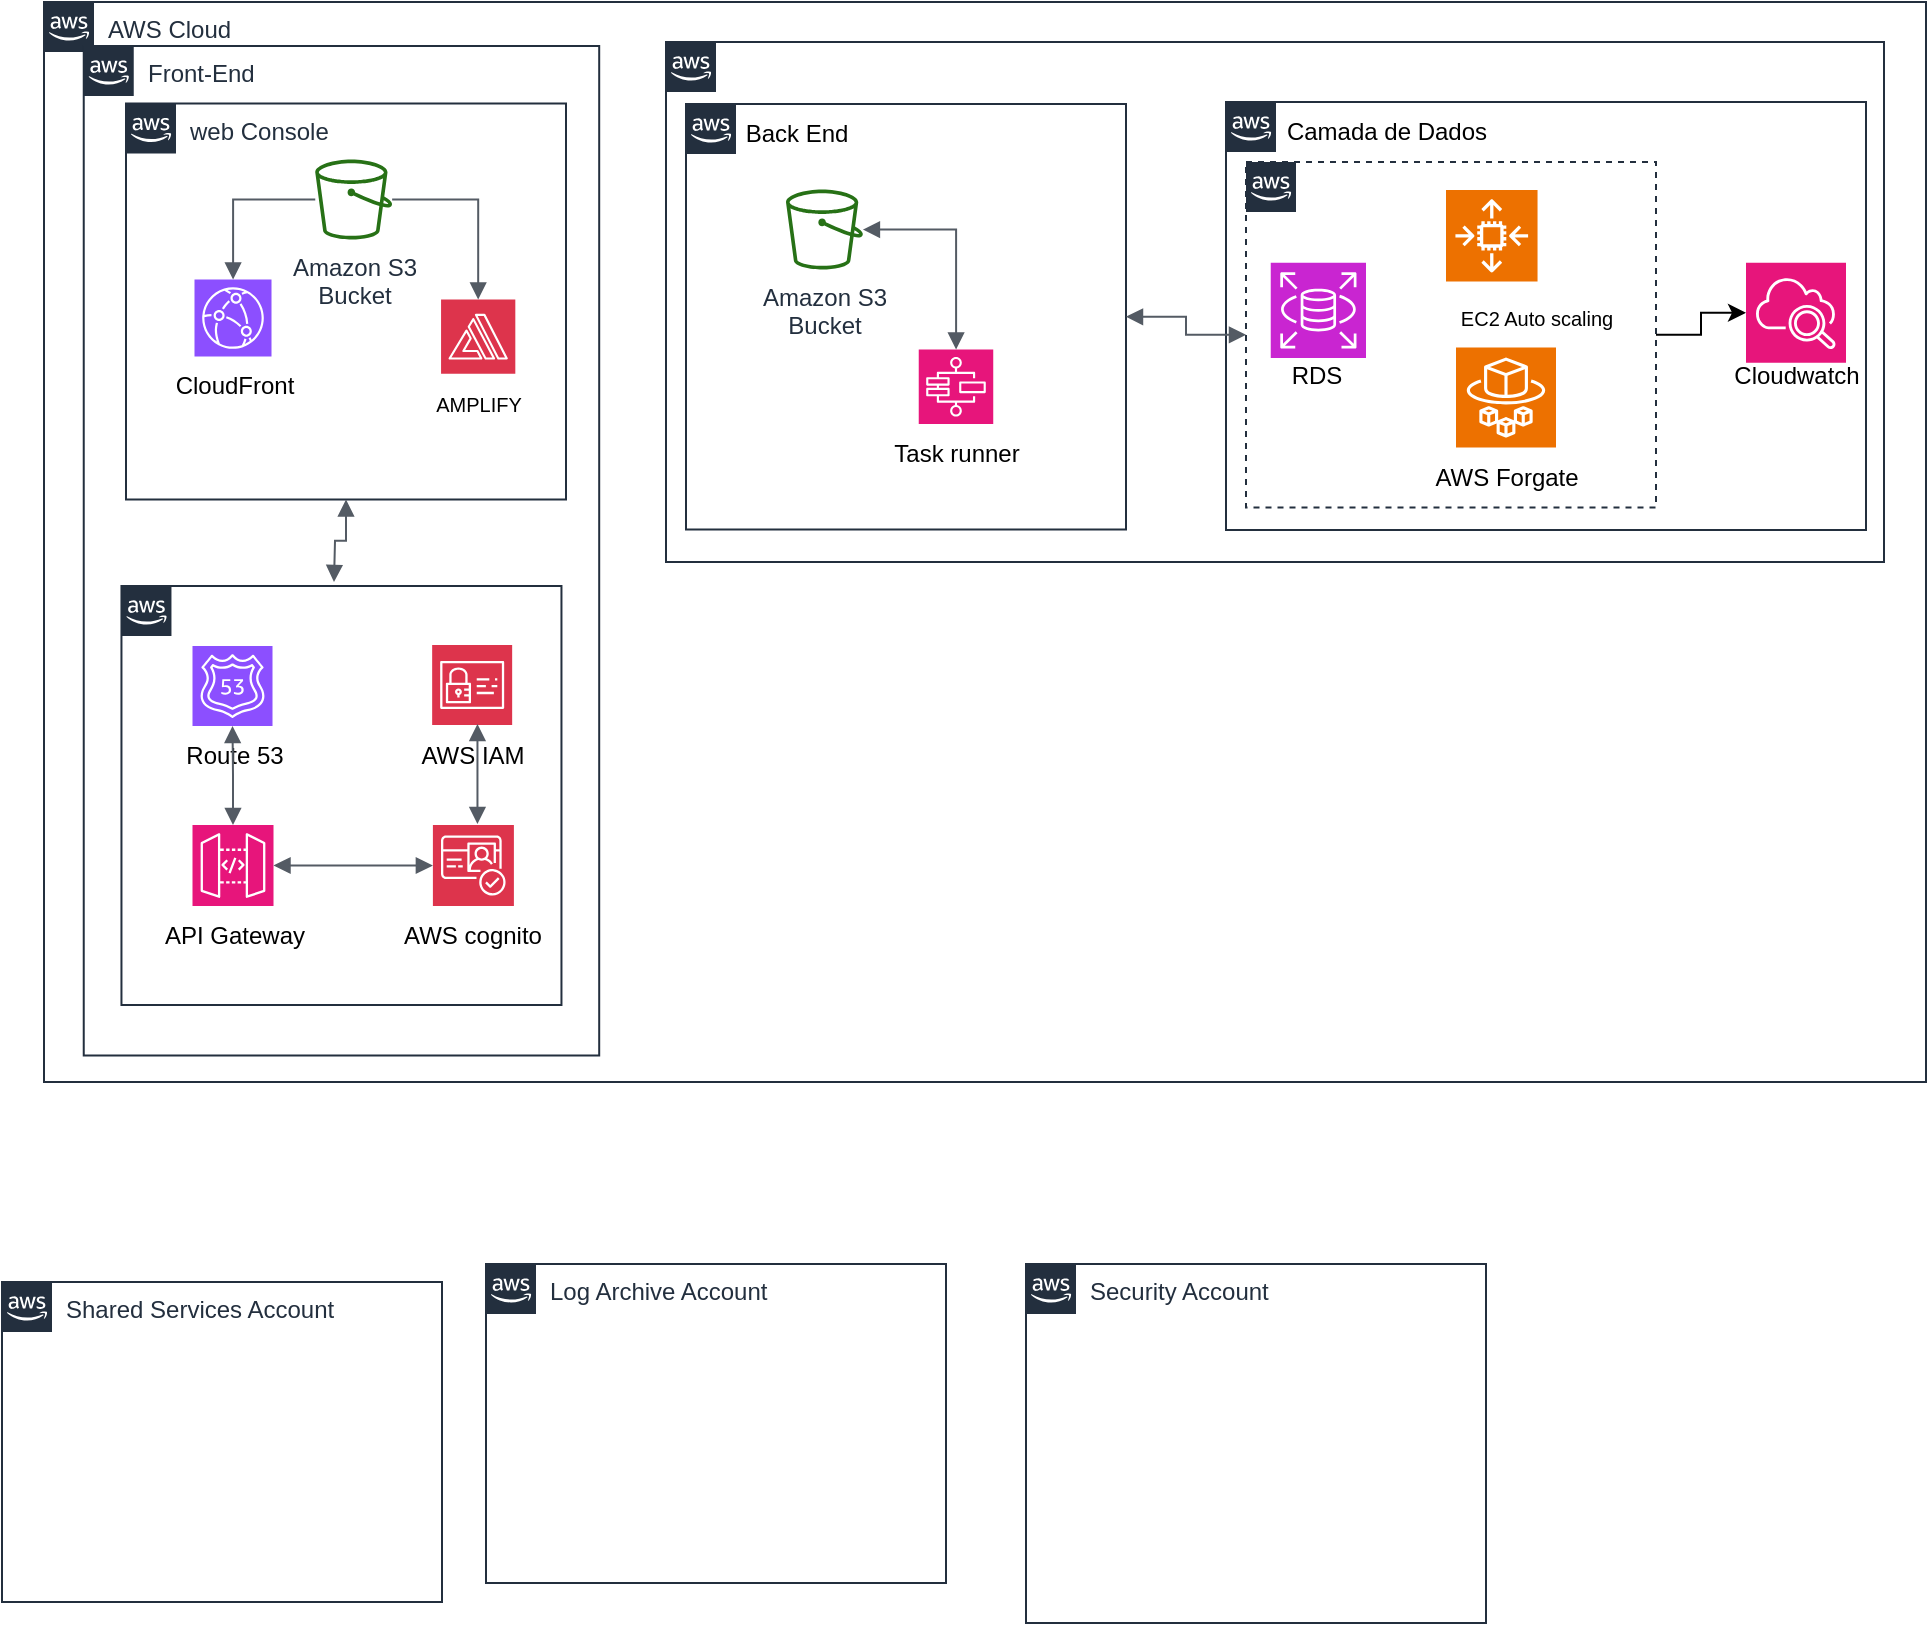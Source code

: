 <mxfile version="25.0.3">
  <diagram id="Ht1M8jgEwFfnCIfOTk4-" name="Page-1">
    <mxGraphModel dx="880" dy="1261" grid="1" gridSize="10" guides="1" tooltips="1" connect="1" arrows="1" fold="1" page="1" pageScale="1" pageWidth="1169" pageHeight="827" math="0" shadow="0">
      <root>
        <mxCell id="0" />
        <mxCell id="1" parent="0" />
        <mxCell id="UEzPUAAOIrF-is8g5C7q-176" value="Shared Services Account" style="points=[[0,0],[0.25,0],[0.5,0],[0.75,0],[1,0],[1,0.25],[1,0.5],[1,0.75],[1,1],[0.75,1],[0.5,1],[0.25,1],[0,1],[0,0.75],[0,0.5],[0,0.25]];outlineConnect=0;gradientColor=none;html=1;whiteSpace=wrap;fontSize=12;fontStyle=0;shape=mxgraph.aws4.group;grIcon=mxgraph.aws4.group_aws_cloud_alt;strokeColor=#232F3E;fillColor=none;verticalAlign=top;align=left;spacingLeft=30;fontColor=#232F3E;dashed=0;labelBackgroundColor=#ffffff;container=1;pointerEvents=0;collapsible=0;recursiveResize=0;" parent="1" vertex="1">
          <mxGeometry x="198" y="-170" width="220" height="160" as="geometry" />
        </mxCell>
        <mxCell id="UEzPUAAOIrF-is8g5C7q-185" value="Log Archive Account" style="points=[[0,0],[0.25,0],[0.5,0],[0.75,0],[1,0],[1,0.25],[1,0.5],[1,0.75],[1,1],[0.75,1],[0.5,1],[0.25,1],[0,1],[0,0.75],[0,0.5],[0,0.25]];outlineConnect=0;gradientColor=none;html=1;whiteSpace=wrap;fontSize=12;fontStyle=0;shape=mxgraph.aws4.group;grIcon=mxgraph.aws4.group_aws_cloud_alt;strokeColor=#232F3E;fillColor=none;verticalAlign=top;align=left;spacingLeft=30;fontColor=#232F3E;dashed=0;labelBackgroundColor=#ffffff;container=1;pointerEvents=0;collapsible=0;recursiveResize=0;" parent="1" vertex="1">
          <mxGeometry x="440" y="-179" width="230" height="159.5" as="geometry" />
        </mxCell>
        <mxCell id="UEzPUAAOIrF-is8g5C7q-186" value="Security Account" style="points=[[0,0],[0.25,0],[0.5,0],[0.75,0],[1,0],[1,0.25],[1,0.5],[1,0.75],[1,1],[0.75,1],[0.5,1],[0.25,1],[0,1],[0,0.75],[0,0.5],[0,0.25]];outlineConnect=0;gradientColor=none;html=1;whiteSpace=wrap;fontSize=12;fontStyle=0;shape=mxgraph.aws4.group;grIcon=mxgraph.aws4.group_aws_cloud_alt;strokeColor=#232F3E;fillColor=none;verticalAlign=top;align=left;spacingLeft=30;fontColor=#232F3E;dashed=0;labelBackgroundColor=#ffffff;container=1;pointerEvents=0;collapsible=0;recursiveResize=0;" parent="1" vertex="1">
          <mxGeometry x="710" y="-179" width="230" height="179.5" as="geometry" />
        </mxCell>
        <mxCell id="UEzPUAAOIrF-is8g5C7q-175" value="AWS Cloud" style="points=[[0,0],[0.25,0],[0.5,0],[0.75,0],[1,0],[1,0.25],[1,0.5],[1,0.75],[1,1],[0.75,1],[0.5,1],[0.25,1],[0,1],[0,0.75],[0,0.5],[0,0.25]];outlineConnect=0;gradientColor=none;html=1;whiteSpace=wrap;fontSize=12;fontStyle=0;shape=mxgraph.aws4.group;grIcon=mxgraph.aws4.group_aws_cloud_alt;strokeColor=#232F3E;fillColor=none;verticalAlign=top;align=left;spacingLeft=30;fontColor=#232F3E;dashed=0;labelBackgroundColor=#ffffff;container=1;pointerEvents=0;collapsible=0;recursiveResize=0;" parent="1" vertex="1">
          <mxGeometry x="219" y="-810" width="941" height="540" as="geometry" />
        </mxCell>
        <mxCell id="GGta7rH64YQaAk88QWs_-3" value="" style="group" vertex="1" connectable="0" parent="UEzPUAAOIrF-is8g5C7q-175">
          <mxGeometry x="181" y="138.75" width="88.75" height="110" as="geometry" />
        </mxCell>
        <mxCell id="GGta7rH64YQaAk88QWs_-23" value="web Console" style="points=[[0,0],[0.25,0],[0.5,0],[0.75,0],[1,0],[1,0.25],[1,0.5],[1,0.75],[1,1],[0.75,1],[0.5,1],[0.25,1],[0,1],[0,0.75],[0,0.5],[0,0.25]];outlineConnect=0;gradientColor=none;html=1;whiteSpace=wrap;fontSize=12;fontStyle=0;shape=mxgraph.aws4.group;grIcon=mxgraph.aws4.group_aws_cloud_alt;strokeColor=#232F3E;fillColor=none;verticalAlign=top;align=left;spacingLeft=30;fontColor=#232F3E;dashed=0;labelBackgroundColor=#ffffff;container=1;pointerEvents=0;collapsible=0;recursiveResize=0;" vertex="1" parent="GGta7rH64YQaAk88QWs_-3">
          <mxGeometry x="-140" y="-88" width="220" height="198" as="geometry" />
        </mxCell>
        <mxCell id="UEzPUAAOIrF-is8g5C7q-177" value="Amazon S3&lt;br&gt;Bucket&lt;br&gt;" style="outlineConnect=0;fontColor=#232F3E;gradientColor=none;fillColor=#277116;strokeColor=none;dashed=0;verticalLabelPosition=bottom;verticalAlign=top;align=center;html=1;fontSize=12;fontStyle=0;aspect=fixed;pointerEvents=1;shape=mxgraph.aws4.bucket;labelBackgroundColor=#ffffff;" parent="GGta7rH64YQaAk88QWs_-23" vertex="1">
          <mxGeometry x="94.62" y="28" width="38.46" height="40" as="geometry" />
        </mxCell>
        <mxCell id="GGta7rH64YQaAk88QWs_-26" value="" style="group" vertex="1" connectable="0" parent="GGta7rH64YQaAk88QWs_-3">
          <mxGeometry x="1.1" y="10" width="70" height="67.13" as="geometry" />
        </mxCell>
        <mxCell id="GGta7rH64YQaAk88QWs_-1" value="" style="sketch=0;points=[[0,0,0],[0.25,0,0],[0.5,0,0],[0.75,0,0],[1,0,0],[0,1,0],[0.25,1,0],[0.5,1,0],[0.75,1,0],[1,1,0],[0,0.25,0],[0,0.5,0],[0,0.75,0],[1,0.25,0],[1,0.5,0],[1,0.75,0]];outlineConnect=0;fontColor=#232F3E;fillColor=#DD344C;strokeColor=#ffffff;dashed=0;verticalLabelPosition=bottom;verticalAlign=top;align=center;html=1;fontSize=12;fontStyle=0;aspect=fixed;shape=mxgraph.aws4.resourceIcon;resIcon=mxgraph.aws4.amplify;" vertex="1" parent="GGta7rH64YQaAk88QWs_-26">
          <mxGeometry x="16.43" width="37.13" height="37.13" as="geometry" />
        </mxCell>
        <mxCell id="GGta7rH64YQaAk88QWs_-2" value="&lt;font style=&quot;vertical-align: inherit;&quot;&gt;&lt;font style=&quot;vertical-align: inherit; font-size: 10px;&quot;&gt;AMPLIFY&lt;/font&gt;&lt;/font&gt;" style="text;html=1;align=center;verticalAlign=middle;resizable=0;points=[];autosize=1;strokeColor=none;fillColor=none;" vertex="1" parent="GGta7rH64YQaAk88QWs_-26">
          <mxGeometry y="37.13" width="70" height="30" as="geometry" />
        </mxCell>
        <mxCell id="GGta7rH64YQaAk88QWs_-39" value="" style="edgeStyle=orthogonalEdgeStyle;html=1;endArrow=block;elbow=vertical;startArrow=none;endFill=1;strokeColor=#545B64;rounded=0;entryX=0.5;entryY=0;entryDx=0;entryDy=0;entryPerimeter=0;" edge="1" parent="GGta7rH64YQaAk88QWs_-3" source="UEzPUAAOIrF-is8g5C7q-177" target="GGta7rH64YQaAk88QWs_-1">
          <mxGeometry width="100" relative="1" as="geometry">
            <mxPoint x="30" y="60" as="sourcePoint" />
            <mxPoint x="130" y="60" as="targetPoint" />
          </mxGeometry>
        </mxCell>
        <mxCell id="GGta7rH64YQaAk88QWs_-21" value="" style="group" vertex="1" connectable="0" parent="UEzPUAAOIrF-is8g5C7q-175">
          <mxGeometry x="54.5" y="138.75" width="80" height="68.5" as="geometry" />
        </mxCell>
        <mxCell id="GGta7rH64YQaAk88QWs_-27" value="" style="group" vertex="1" connectable="0" parent="GGta7rH64YQaAk88QWs_-21">
          <mxGeometry width="80" height="68.5" as="geometry" />
        </mxCell>
        <mxCell id="GGta7rH64YQaAk88QWs_-16" value="" style="sketch=0;points=[[0,0,0],[0.25,0,0],[0.5,0,0],[0.75,0,0],[1,0,0],[0,1,0],[0.25,1,0],[0.5,1,0],[0.75,1,0],[1,1,0],[0,0.25,0],[0,0.5,0],[0,0.75,0],[1,0.25,0],[1,0.5,0],[1,0.75,0]];outlineConnect=0;fontColor=#232F3E;fillColor=#8C4FFF;strokeColor=#ffffff;dashed=0;verticalLabelPosition=bottom;verticalAlign=top;align=center;html=1;fontSize=12;fontStyle=0;aspect=fixed;shape=mxgraph.aws4.resourceIcon;resIcon=mxgraph.aws4.cloudfront;" vertex="1" parent="GGta7rH64YQaAk88QWs_-27">
          <mxGeometry x="20.75" width="38.5" height="38.5" as="geometry" />
        </mxCell>
        <mxCell id="GGta7rH64YQaAk88QWs_-20" value="CloudFront" style="text;html=1;align=center;verticalAlign=middle;resizable=0;points=[];autosize=1;strokeColor=none;fillColor=none;" vertex="1" parent="GGta7rH64YQaAk88QWs_-27">
          <mxGeometry y="38.5" width="80" height="30" as="geometry" />
        </mxCell>
        <mxCell id="GGta7rH64YQaAk88QWs_-24" value="" style="group" vertex="1" connectable="0" parent="UEzPUAAOIrF-is8g5C7q-175">
          <mxGeometry x="38.73" y="292" width="240.0" height="234.75" as="geometry" />
        </mxCell>
        <mxCell id="GGta7rH64YQaAk88QWs_-6" value="" style="group" vertex="1" connectable="0" parent="GGta7rH64YQaAk88QWs_-24">
          <mxGeometry x="10.77" y="119.5" width="90" height="70.5" as="geometry" />
        </mxCell>
        <mxCell id="GGta7rH64YQaAk88QWs_-4" value="" style="sketch=0;points=[[0,0,0],[0.25,0,0],[0.5,0,0],[0.75,0,0],[1,0,0],[0,1,0],[0.25,1,0],[0.5,1,0],[0.75,1,0],[1,1,0],[0,0.25,0],[0,0.5,0],[0,0.75,0],[1,0.25,0],[1,0.5,0],[1,0.75,0]];outlineConnect=0;fontColor=#232F3E;fillColor=#E7157B;strokeColor=#ffffff;dashed=0;verticalLabelPosition=bottom;verticalAlign=top;align=center;html=1;fontSize=12;fontStyle=0;aspect=fixed;shape=mxgraph.aws4.resourceIcon;resIcon=mxgraph.aws4.api_gateway;" vertex="1" parent="GGta7rH64YQaAk88QWs_-6">
          <mxGeometry x="24.75" width="40.5" height="40.5" as="geometry" />
        </mxCell>
        <mxCell id="GGta7rH64YQaAk88QWs_-5" value="&lt;font style=&quot;vertical-align: inherit;&quot;&gt;&lt;font style=&quot;vertical-align: inherit;&quot;&gt;API Gateway&lt;/font&gt;&lt;/font&gt;" style="text;html=1;align=center;verticalAlign=middle;resizable=0;points=[];autosize=1;strokeColor=none;fillColor=none;" vertex="1" parent="GGta7rH64YQaAk88QWs_-6">
          <mxGeometry y="40.5" width="90" height="30" as="geometry" />
        </mxCell>
        <mxCell id="GGta7rH64YQaAk88QWs_-9" value="" style="group" vertex="1" connectable="0" parent="GGta7rH64YQaAk88QWs_-24">
          <mxGeometry x="130.35" y="119.5" width="90" height="70.5" as="geometry" />
        </mxCell>
        <mxCell id="GGta7rH64YQaAk88QWs_-7" value="" style="sketch=0;points=[[0,0,0],[0.25,0,0],[0.5,0,0],[0.75,0,0],[1,0,0],[0,1,0],[0.25,1,0],[0.5,1,0],[0.75,1,0],[1,1,0],[0,0.25,0],[0,0.5,0],[0,0.75,0],[1,0.25,0],[1,0.5,0],[1,0.75,0]];outlineConnect=0;fontColor=#232F3E;fillColor=#DD344C;strokeColor=#ffffff;dashed=0;verticalLabelPosition=bottom;verticalAlign=top;align=center;html=1;fontSize=12;fontStyle=0;aspect=fixed;shape=mxgraph.aws4.resourceIcon;resIcon=mxgraph.aws4.cognito;" vertex="1" parent="GGta7rH64YQaAk88QWs_-9">
          <mxGeometry x="25.37" width="40.5" height="40.5" as="geometry" />
        </mxCell>
        <mxCell id="GGta7rH64YQaAk88QWs_-8" value="&lt;font style=&quot;vertical-align: inherit;&quot;&gt;&lt;font style=&quot;vertical-align: inherit;&quot;&gt;&lt;font style=&quot;vertical-align: inherit;&quot;&gt;&lt;font style=&quot;vertical-align: inherit;&quot;&gt;AWS cognito&lt;/font&gt;&lt;/font&gt;&lt;/font&gt;&lt;/font&gt;" style="text;html=1;align=center;verticalAlign=middle;resizable=0;points=[];autosize=1;strokeColor=none;fillColor=none;" vertex="1" parent="GGta7rH64YQaAk88QWs_-9">
          <mxGeometry y="40.5" width="90" height="30" as="geometry" />
        </mxCell>
        <mxCell id="GGta7rH64YQaAk88QWs_-12" value="" style="group" vertex="1" connectable="0" parent="GGta7rH64YQaAk88QWs_-24">
          <mxGeometry x="135.35" y="29.5" width="80" height="70" as="geometry" />
        </mxCell>
        <mxCell id="GGta7rH64YQaAk88QWs_-10" value="" style="sketch=0;points=[[0,0,0],[0.25,0,0],[0.5,0,0],[0.75,0,0],[1,0,0],[0,1,0],[0.25,1,0],[0.5,1,0],[0.75,1,0],[1,1,0],[0,0.25,0],[0,0.5,0],[0,0.75,0],[1,0.25,0],[1,0.5,0],[1,0.75,0]];outlineConnect=0;fontColor=#232F3E;fillColor=#DD344C;strokeColor=#ffffff;dashed=0;verticalLabelPosition=bottom;verticalAlign=top;align=center;html=1;fontSize=12;fontStyle=0;aspect=fixed;shape=mxgraph.aws4.resourceIcon;resIcon=mxgraph.aws4.identity_and_access_management;" vertex="1" parent="GGta7rH64YQaAk88QWs_-12">
          <mxGeometry x="20" width="40" height="40" as="geometry" />
        </mxCell>
        <mxCell id="GGta7rH64YQaAk88QWs_-11" value="AWS IAM" style="text;html=1;align=center;verticalAlign=middle;resizable=0;points=[];autosize=1;strokeColor=none;fillColor=none;" vertex="1" parent="GGta7rH64YQaAk88QWs_-12">
          <mxGeometry y="40" width="80" height="30" as="geometry" />
        </mxCell>
        <mxCell id="GGta7rH64YQaAk88QWs_-17" value="" style="sketch=0;points=[[0,0,0],[0.25,0,0],[0.5,0,0],[0.75,0,0],[1,0,0],[0,1,0],[0.25,1,0],[0.5,1,0],[0.75,1,0],[1,1,0],[0,0.25,0],[0,0.5,0],[0,0.75,0],[1,0.25,0],[1,0.5,0],[1,0.75,0]];outlineConnect=0;fontColor=#232F3E;fillColor=#8C4FFF;strokeColor=#ffffff;dashed=0;verticalLabelPosition=bottom;verticalAlign=top;align=center;html=1;fontSize=12;fontStyle=0;aspect=fixed;shape=mxgraph.aws4.resourceIcon;resIcon=mxgraph.aws4.route_53;" vertex="1" parent="GGta7rH64YQaAk88QWs_-24">
          <mxGeometry x="35.52" y="30" width="40" height="40" as="geometry" />
        </mxCell>
        <mxCell id="GGta7rH64YQaAk88QWs_-18" value="Route 53" style="text;html=1;align=center;verticalAlign=middle;resizable=0;points=[];autosize=1;strokeColor=none;fillColor=none;" vertex="1" parent="GGta7rH64YQaAk88QWs_-24">
          <mxGeometry x="20.77" y="69.5" width="70" height="30" as="geometry" />
        </mxCell>
        <mxCell id="GGta7rH64YQaAk88QWs_-22" value="" style="points=[[0,0],[0.25,0],[0.5,0],[0.75,0],[1,0],[1,0.25],[1,0.5],[1,0.75],[1,1],[0.75,1],[0.5,1],[0.25,1],[0,1],[0,0.75],[0,0.5],[0,0.25]];outlineConnect=0;gradientColor=none;html=1;whiteSpace=wrap;fontSize=12;fontStyle=0;shape=mxgraph.aws4.group;grIcon=mxgraph.aws4.group_aws_cloud_alt;strokeColor=#232F3E;fillColor=none;verticalAlign=top;align=left;spacingLeft=30;fontColor=#232F3E;dashed=0;labelBackgroundColor=#ffffff;container=1;pointerEvents=0;collapsible=0;recursiveResize=0;" vertex="1" parent="GGta7rH64YQaAk88QWs_-24">
          <mxGeometry width="220" height="209.5" as="geometry" />
        </mxCell>
        <mxCell id="GGta7rH64YQaAk88QWs_-32" value="" style="edgeStyle=orthogonalEdgeStyle;html=1;endArrow=block;elbow=vertical;startArrow=block;startFill=1;endFill=1;strokeColor=#545B64;rounded=0;entryX=0.5;entryY=1;entryDx=0;entryDy=0;entryPerimeter=0;exitX=0.5;exitY=0;exitDx=0;exitDy=0;exitPerimeter=0;" edge="1" parent="GGta7rH64YQaAk88QWs_-24" source="GGta7rH64YQaAk88QWs_-4" target="GGta7rH64YQaAk88QWs_-17">
          <mxGeometry width="100" relative="1" as="geometry">
            <mxPoint x="55.27" y="108" as="sourcePoint" />
            <mxPoint x="272.27" y="198" as="targetPoint" />
          </mxGeometry>
        </mxCell>
        <mxCell id="GGta7rH64YQaAk88QWs_-35" value="" style="edgeStyle=orthogonalEdgeStyle;html=1;endArrow=block;elbow=vertical;startArrow=block;startFill=1;endFill=1;strokeColor=#545B64;rounded=0;exitX=1;exitY=0.5;exitDx=0;exitDy=0;exitPerimeter=0;entryX=0;entryY=0.5;entryDx=0;entryDy=0;entryPerimeter=0;" edge="1" parent="GGta7rH64YQaAk88QWs_-24" source="GGta7rH64YQaAk88QWs_-4" target="GGta7rH64YQaAk88QWs_-7">
          <mxGeometry width="100" relative="1" as="geometry">
            <mxPoint x="172.27" y="198" as="sourcePoint" />
            <mxPoint x="272.27" y="198" as="targetPoint" />
          </mxGeometry>
        </mxCell>
        <mxCell id="GGta7rH64YQaAk88QWs_-36" value="" style="edgeStyle=orthogonalEdgeStyle;html=1;endArrow=block;elbow=vertical;startArrow=block;startFill=1;endFill=1;strokeColor=#545B64;rounded=0;entryX=0.5;entryY=1;entryDx=0;entryDy=0;entryPerimeter=0;exitX=0.5;exitY=0;exitDx=0;exitDy=0;exitPerimeter=0;" edge="1" parent="GGta7rH64YQaAk88QWs_-24">
          <mxGeometry width="100" relative="1" as="geometry">
            <mxPoint x="178" y="119" as="sourcePoint" />
            <mxPoint x="178" y="69" as="targetPoint" />
          </mxGeometry>
        </mxCell>
        <mxCell id="GGta7rH64YQaAk88QWs_-41" value="Front-End" style="points=[[0,0],[0.25,0],[0.5,0],[0.75,0],[1,0],[1,0.25],[1,0.5],[1,0.75],[1,1],[0.75,1],[0.5,1],[0.25,1],[0,1],[0,0.75],[0,0.5],[0,0.25]];outlineConnect=0;gradientColor=none;html=1;whiteSpace=wrap;fontSize=12;fontStyle=0;shape=mxgraph.aws4.group;grIcon=mxgraph.aws4.group_aws_cloud_alt;strokeColor=#232F3E;fillColor=none;verticalAlign=top;align=left;spacingLeft=30;fontColor=#232F3E;dashed=0;labelBackgroundColor=#ffffff;container=1;pointerEvents=0;collapsible=0;recursiveResize=0;" vertex="1" parent="GGta7rH64YQaAk88QWs_-24">
          <mxGeometry x="-18.86" y="-270" width="257.73" height="504.75" as="geometry" />
        </mxCell>
        <mxCell id="GGta7rH64YQaAk88QWs_-37" value="" style="edgeStyle=orthogonalEdgeStyle;html=1;endArrow=block;elbow=vertical;startArrow=block;startFill=1;endFill=1;strokeColor=#545B64;rounded=0;" edge="1" parent="UEzPUAAOIrF-is8g5C7q-175" target="GGta7rH64YQaAk88QWs_-23">
          <mxGeometry width="100" relative="1" as="geometry">
            <mxPoint x="145" y="290" as="sourcePoint" />
            <mxPoint x="144.73" y="239" as="targetPoint" />
          </mxGeometry>
        </mxCell>
        <mxCell id="GGta7rH64YQaAk88QWs_-40" value="" style="edgeStyle=orthogonalEdgeStyle;html=1;endArrow=block;elbow=vertical;startArrow=none;endFill=1;strokeColor=#545B64;rounded=0;" edge="1" parent="UEzPUAAOIrF-is8g5C7q-175" source="UEzPUAAOIrF-is8g5C7q-177" target="GGta7rH64YQaAk88QWs_-16">
          <mxGeometry width="100" relative="1" as="geometry">
            <mxPoint x="211" y="190" as="sourcePoint" />
            <mxPoint x="311" y="190" as="targetPoint" />
          </mxGeometry>
        </mxCell>
        <mxCell id="GGta7rH64YQaAk88QWs_-42" value="" style="points=[[0,0],[0.25,0],[0.5,0],[0.75,0],[1,0],[1,0.25],[1,0.5],[1,0.75],[1,1],[0.75,1],[0.5,1],[0.25,1],[0,1],[0,0.75],[0,0.5],[0,0.25]];outlineConnect=0;gradientColor=none;html=1;whiteSpace=wrap;fontSize=12;fontStyle=0;shape=mxgraph.aws4.group;grIcon=mxgraph.aws4.group_aws_cloud_alt;strokeColor=#232F3E;fillColor=none;verticalAlign=top;align=left;spacingLeft=30;fontColor=#232F3E;dashed=0;labelBackgroundColor=#ffffff;container=1;pointerEvents=0;collapsible=0;recursiveResize=0;" vertex="1" parent="UEzPUAAOIrF-is8g5C7q-175">
          <mxGeometry x="321" y="51" width="220" height="212.75" as="geometry" />
        </mxCell>
        <mxCell id="GGta7rH64YQaAk88QWs_-45" value="Amazon S3&lt;br&gt;Bucket&lt;br&gt;" style="outlineConnect=0;fontColor=#232F3E;gradientColor=none;fillColor=#277116;strokeColor=none;dashed=0;verticalLabelPosition=bottom;verticalAlign=top;align=center;html=1;fontSize=12;fontStyle=0;aspect=fixed;pointerEvents=1;shape=mxgraph.aws4.bucket;labelBackgroundColor=#ffffff;" vertex="1" parent="GGta7rH64YQaAk88QWs_-42">
          <mxGeometry x="50" y="42.75" width="38.46" height="40" as="geometry" />
        </mxCell>
        <mxCell id="GGta7rH64YQaAk88QWs_-47" value="" style="group" vertex="1" connectable="0" parent="GGta7rH64YQaAk88QWs_-42">
          <mxGeometry x="90" y="122.75" width="90" height="67.25" as="geometry" />
        </mxCell>
        <mxCell id="GGta7rH64YQaAk88QWs_-14" value="" style="sketch=0;points=[[0,0,0],[0.25,0,0],[0.5,0,0],[0.75,0,0],[1,0,0],[0,1,0],[0.25,1,0],[0.5,1,0],[0.75,1,0],[1,1,0],[0,0.25,0],[0,0.5,0],[0,0.75,0],[1,0.25,0],[1,0.5,0],[1,0.75,0]];outlineConnect=0;fontColor=#232F3E;fillColor=#E7157B;strokeColor=#ffffff;dashed=0;verticalLabelPosition=bottom;verticalAlign=top;align=center;html=1;fontSize=12;fontStyle=0;aspect=fixed;shape=mxgraph.aws4.resourceIcon;resIcon=mxgraph.aws4.step_functions;" vertex="1" parent="GGta7rH64YQaAk88QWs_-47">
          <mxGeometry x="26.37" width="37.25" height="37.25" as="geometry" />
        </mxCell>
        <mxCell id="GGta7rH64YQaAk88QWs_-46" value="Task runner" style="text;html=1;align=center;verticalAlign=middle;resizable=0;points=[];autosize=1;strokeColor=none;fillColor=none;" vertex="1" parent="GGta7rH64YQaAk88QWs_-47">
          <mxGeometry y="37.25" width="90" height="30" as="geometry" />
        </mxCell>
        <mxCell id="GGta7rH64YQaAk88QWs_-63" value="Back End" style="text;html=1;align=center;verticalAlign=middle;resizable=0;points=[];autosize=1;strokeColor=none;fillColor=none;" vertex="1" parent="GGta7rH64YQaAk88QWs_-42">
          <mxGeometry x="20" width="70" height="30" as="geometry" />
        </mxCell>
        <mxCell id="GGta7rH64YQaAk88QWs_-67" value="" style="edgeStyle=orthogonalEdgeStyle;html=1;endArrow=block;elbow=vertical;startArrow=block;startFill=1;endFill=1;strokeColor=#545B64;rounded=0;" edge="1" parent="GGta7rH64YQaAk88QWs_-42" source="GGta7rH64YQaAk88QWs_-45" target="GGta7rH64YQaAk88QWs_-14">
          <mxGeometry width="100" relative="1" as="geometry">
            <mxPoint x="-10" y="122.75" as="sourcePoint" />
            <mxPoint x="90" y="122.75" as="targetPoint" />
          </mxGeometry>
        </mxCell>
        <mxCell id="GGta7rH64YQaAk88QWs_-65" value="" style="points=[[0,0],[0.25,0],[0.5,0],[0.75,0],[1,0],[1,0.25],[1,0.5],[1,0.75],[1,1],[0.75,1],[0.5,1],[0.25,1],[0,1],[0,0.75],[0,0.5],[0,0.25]];outlineConnect=0;gradientColor=none;html=1;whiteSpace=wrap;fontSize=12;fontStyle=0;shape=mxgraph.aws4.group;grIcon=mxgraph.aws4.group_aws_cloud_alt;strokeColor=#232F3E;fillColor=none;verticalAlign=top;align=left;spacingLeft=30;fontColor=#232F3E;dashed=0;labelBackgroundColor=#ffffff;container=1;pointerEvents=0;collapsible=0;recursiveResize=0;" vertex="1" parent="UEzPUAAOIrF-is8g5C7q-175">
          <mxGeometry x="311" y="20" width="609" height="260" as="geometry" />
        </mxCell>
        <mxCell id="GGta7rH64YQaAk88QWs_-43" value="" style="points=[[0,0],[0.25,0],[0.5,0],[0.75,0],[1,0],[1,0.25],[1,0.5],[1,0.75],[1,1],[0.75,1],[0.5,1],[0.25,1],[0,1],[0,0.75],[0,0.5],[0,0.25]];outlineConnect=0;gradientColor=none;html=1;whiteSpace=wrap;fontSize=12;fontStyle=0;shape=mxgraph.aws4.group;grIcon=mxgraph.aws4.group_aws_cloud_alt;strokeColor=#232F3E;fillColor=none;verticalAlign=top;align=left;spacingLeft=30;fontColor=#232F3E;dashed=0;labelBackgroundColor=#ffffff;container=1;pointerEvents=0;collapsible=0;recursiveResize=0;" vertex="1" parent="1">
          <mxGeometry x="810" y="-760" width="320" height="214" as="geometry" />
        </mxCell>
        <mxCell id="GGta7rH64YQaAk88QWs_-52" value="" style="group" vertex="1" connectable="0" parent="GGta7rH64YQaAk88QWs_-43">
          <mxGeometry x="20" y="80.38" width="50" height="72" as="geometry" />
        </mxCell>
        <mxCell id="GGta7rH64YQaAk88QWs_-15" value="" style="sketch=0;points=[[0,0,0],[0.25,0,0],[0.5,0,0],[0.75,0,0],[1,0,0],[0,1,0],[0.25,1,0],[0.5,1,0],[0.75,1,0],[1,1,0],[0,0.25,0],[0,0.5,0],[0,0.75,0],[1,0.25,0],[1,0.5,0],[1,0.75,0]];outlineConnect=0;fontColor=#232F3E;fillColor=#C925D1;strokeColor=#ffffff;dashed=0;verticalLabelPosition=bottom;verticalAlign=top;align=center;html=1;fontSize=12;fontStyle=0;aspect=fixed;shape=mxgraph.aws4.resourceIcon;resIcon=mxgraph.aws4.rds;" vertex="1" parent="GGta7rH64YQaAk88QWs_-52">
          <mxGeometry x="2.37" width="47.63" height="47.63" as="geometry" />
        </mxCell>
        <mxCell id="GGta7rH64YQaAk88QWs_-51" value="RDS" style="text;html=1;align=center;verticalAlign=middle;resizable=0;points=[];autosize=1;strokeColor=none;fillColor=none;" vertex="1" parent="GGta7rH64YQaAk88QWs_-52">
          <mxGeometry y="42" width="50" height="30" as="geometry" />
        </mxCell>
        <mxCell id="GGta7rH64YQaAk88QWs_-58" value="Camada de Dados" style="text;html=1;align=center;verticalAlign=middle;resizable=0;points=[];autosize=1;strokeColor=none;fillColor=none;" vertex="1" parent="GGta7rH64YQaAk88QWs_-43">
          <mxGeometry x="20" width="120" height="30" as="geometry" />
        </mxCell>
        <mxCell id="GGta7rH64YQaAk88QWs_-64" style="edgeStyle=orthogonalEdgeStyle;rounded=0;orthogonalLoop=1;jettySize=auto;html=1;exitX=1;exitY=0.5;exitDx=0;exitDy=0;" edge="1" parent="GGta7rH64YQaAk88QWs_-43" source="GGta7rH64YQaAk88QWs_-59" target="GGta7rH64YQaAk88QWs_-61">
          <mxGeometry relative="1" as="geometry" />
        </mxCell>
        <mxCell id="GGta7rH64YQaAk88QWs_-59" value="" style="points=[[0,0],[0.25,0],[0.5,0],[0.75,0],[1,0],[1,0.25],[1,0.5],[1,0.75],[1,1],[0.75,1],[0.5,1],[0.25,1],[0,1],[0,0.75],[0,0.5],[0,0.25]];outlineConnect=0;gradientColor=none;html=1;whiteSpace=wrap;fontSize=12;fontStyle=0;shape=mxgraph.aws4.group;grIcon=mxgraph.aws4.group_aws_cloud_alt;strokeColor=#232F3E;fillColor=none;verticalAlign=top;align=left;spacingLeft=30;fontColor=#232F3E;dashed=1;labelBackgroundColor=#ffffff;container=1;pointerEvents=0;collapsible=0;recursiveResize=0;" vertex="1" parent="GGta7rH64YQaAk88QWs_-43">
          <mxGeometry x="10" y="30" width="205" height="172.75" as="geometry" />
        </mxCell>
        <mxCell id="GGta7rH64YQaAk88QWs_-57" value="" style="group" vertex="1" connectable="0" parent="GGta7rH64YQaAk88QWs_-59">
          <mxGeometry x="80" y="92.75" width="100" height="80" as="geometry" />
        </mxCell>
        <mxCell id="GGta7rH64YQaAk88QWs_-55" value="" style="sketch=0;points=[[0,0,0],[0.25,0,0],[0.5,0,0],[0.75,0,0],[1,0,0],[0,1,0],[0.25,1,0],[0.5,1,0],[0.75,1,0],[1,1,0],[0,0.25,0],[0,0.5,0],[0,0.75,0],[1,0.25,0],[1,0.5,0],[1,0.75,0]];outlineConnect=0;fontColor=#232F3E;fillColor=#ED7100;strokeColor=#ffffff;dashed=0;verticalLabelPosition=bottom;verticalAlign=top;align=center;html=1;fontSize=12;fontStyle=0;aspect=fixed;shape=mxgraph.aws4.resourceIcon;resIcon=mxgraph.aws4.fargate;" vertex="1" parent="GGta7rH64YQaAk88QWs_-57">
          <mxGeometry x="25.0" width="50" height="50" as="geometry" />
        </mxCell>
        <mxCell id="GGta7rH64YQaAk88QWs_-56" value="AWS Forgate" style="text;html=1;align=center;verticalAlign=middle;resizable=0;points=[];autosize=1;strokeColor=none;fillColor=none;" vertex="1" parent="GGta7rH64YQaAk88QWs_-57">
          <mxGeometry y="50" width="100" height="30" as="geometry" />
        </mxCell>
        <mxCell id="GGta7rH64YQaAk88QWs_-60" value="" style="group" vertex="1" connectable="0" parent="GGta7rH64YQaAk88QWs_-59">
          <mxGeometry x="90" y="14" width="105" height="79.111" as="geometry" />
        </mxCell>
        <mxCell id="GGta7rH64YQaAk88QWs_-53" value="" style="sketch=0;points=[[0,0,0],[0.25,0,0],[0.5,0,0],[0.75,0,0],[1,0,0],[0,1,0],[0.25,1,0],[0.5,1,0],[0.75,1,0],[1,1,0],[0,0.25,0],[0,0.5,0],[0,0.75,0],[1,0.25,0],[1,0.5,0],[1,0.75,0]];outlineConnect=0;fontColor=#232F3E;fillColor=#ED7100;strokeColor=#ffffff;dashed=0;verticalLabelPosition=bottom;verticalAlign=top;align=center;html=1;fontSize=12;fontStyle=0;aspect=fixed;shape=mxgraph.aws4.resourceIcon;resIcon=mxgraph.aws4.auto_scaling2;" vertex="1" parent="GGta7rH64YQaAk88QWs_-60">
          <mxGeometry x="10" width="45.77" height="45.77" as="geometry" />
        </mxCell>
        <mxCell id="GGta7rH64YQaAk88QWs_-54" value="&lt;font style=&quot;font-size: 10px;&quot;&gt;EC2 Auto scaling&lt;/font&gt;" style="text;html=1;align=center;verticalAlign=middle;resizable=0;points=[];autosize=1;strokeColor=none;fillColor=none;" vertex="1" parent="GGta7rH64YQaAk88QWs_-60">
          <mxGeometry x="5" y="49.111" width="100" height="30" as="geometry" />
        </mxCell>
        <mxCell id="GGta7rH64YQaAk88QWs_-61" value="" style="sketch=0;points=[[0,0,0],[0.25,0,0],[0.5,0,0],[0.75,0,0],[1,0,0],[0,1,0],[0.25,1,0],[0.5,1,0],[0.75,1,0],[1,1,0],[0,0.25,0],[0,0.5,0],[0,0.75,0],[1,0.25,0],[1,0.5,0],[1,0.75,0]];points=[[0,0,0],[0.25,0,0],[0.5,0,0],[0.75,0,0],[1,0,0],[0,1,0],[0.25,1,0],[0.5,1,0],[0.75,1,0],[1,1,0],[0,0.25,0],[0,0.5,0],[0,0.75,0],[1,0.25,0],[1,0.5,0],[1,0.75,0]];outlineConnect=0;fontColor=#232F3E;fillColor=#E7157B;strokeColor=#ffffff;dashed=0;verticalLabelPosition=bottom;verticalAlign=top;align=center;html=1;fontSize=12;fontStyle=0;aspect=fixed;shape=mxgraph.aws4.resourceIcon;resIcon=mxgraph.aws4.cloudwatch_2;" vertex="1" parent="GGta7rH64YQaAk88QWs_-43">
          <mxGeometry x="260" y="80.38" width="50" height="50" as="geometry" />
        </mxCell>
        <mxCell id="GGta7rH64YQaAk88QWs_-62" value="Cloudwatch" style="text;html=1;align=center;verticalAlign=middle;resizable=0;points=[];autosize=1;strokeColor=none;fillColor=none;" vertex="1" parent="GGta7rH64YQaAk88QWs_-43">
          <mxGeometry x="240" y="122.38" width="90" height="30" as="geometry" />
        </mxCell>
        <mxCell id="GGta7rH64YQaAk88QWs_-69" value="" style="edgeStyle=orthogonalEdgeStyle;html=1;endArrow=block;elbow=vertical;startArrow=block;startFill=1;endFill=1;strokeColor=#545B64;rounded=0;exitX=1;exitY=0.5;exitDx=0;exitDy=0;" edge="1" parent="1" source="GGta7rH64YQaAk88QWs_-42" target="GGta7rH64YQaAk88QWs_-59">
          <mxGeometry width="100" relative="1" as="geometry">
            <mxPoint x="530" y="-640" as="sourcePoint" />
            <mxPoint x="630" y="-640" as="targetPoint" />
          </mxGeometry>
        </mxCell>
      </root>
    </mxGraphModel>
  </diagram>
</mxfile>
